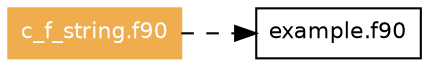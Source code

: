 digraph "sourcefile~~example.f90~~EfferentGraph" {
	graph [concentrate=true id="sourcefile~~example.f90~~EfferentGraph" rankdir=LR size="8.90625,1000.0"]
	node [fontname=Helvetica fontsize=10.5 height=0.0 margin=0.08 shape=box]
	edge [fontname=Helvetica fontsize=9.5]
		"sourcefile~example.f90" [label="example.f90"]
		"sourcefile~c_f_string.f90" [label="c_f_string.f90" URL="../sourcefile/c_f_string.f90.html" color="#f0ad4e" fontcolor=white style=filled]
			"sourcefile~c_f_string.f90" -> "sourcefile~example.f90" [color="#000000" style=dashed]
}